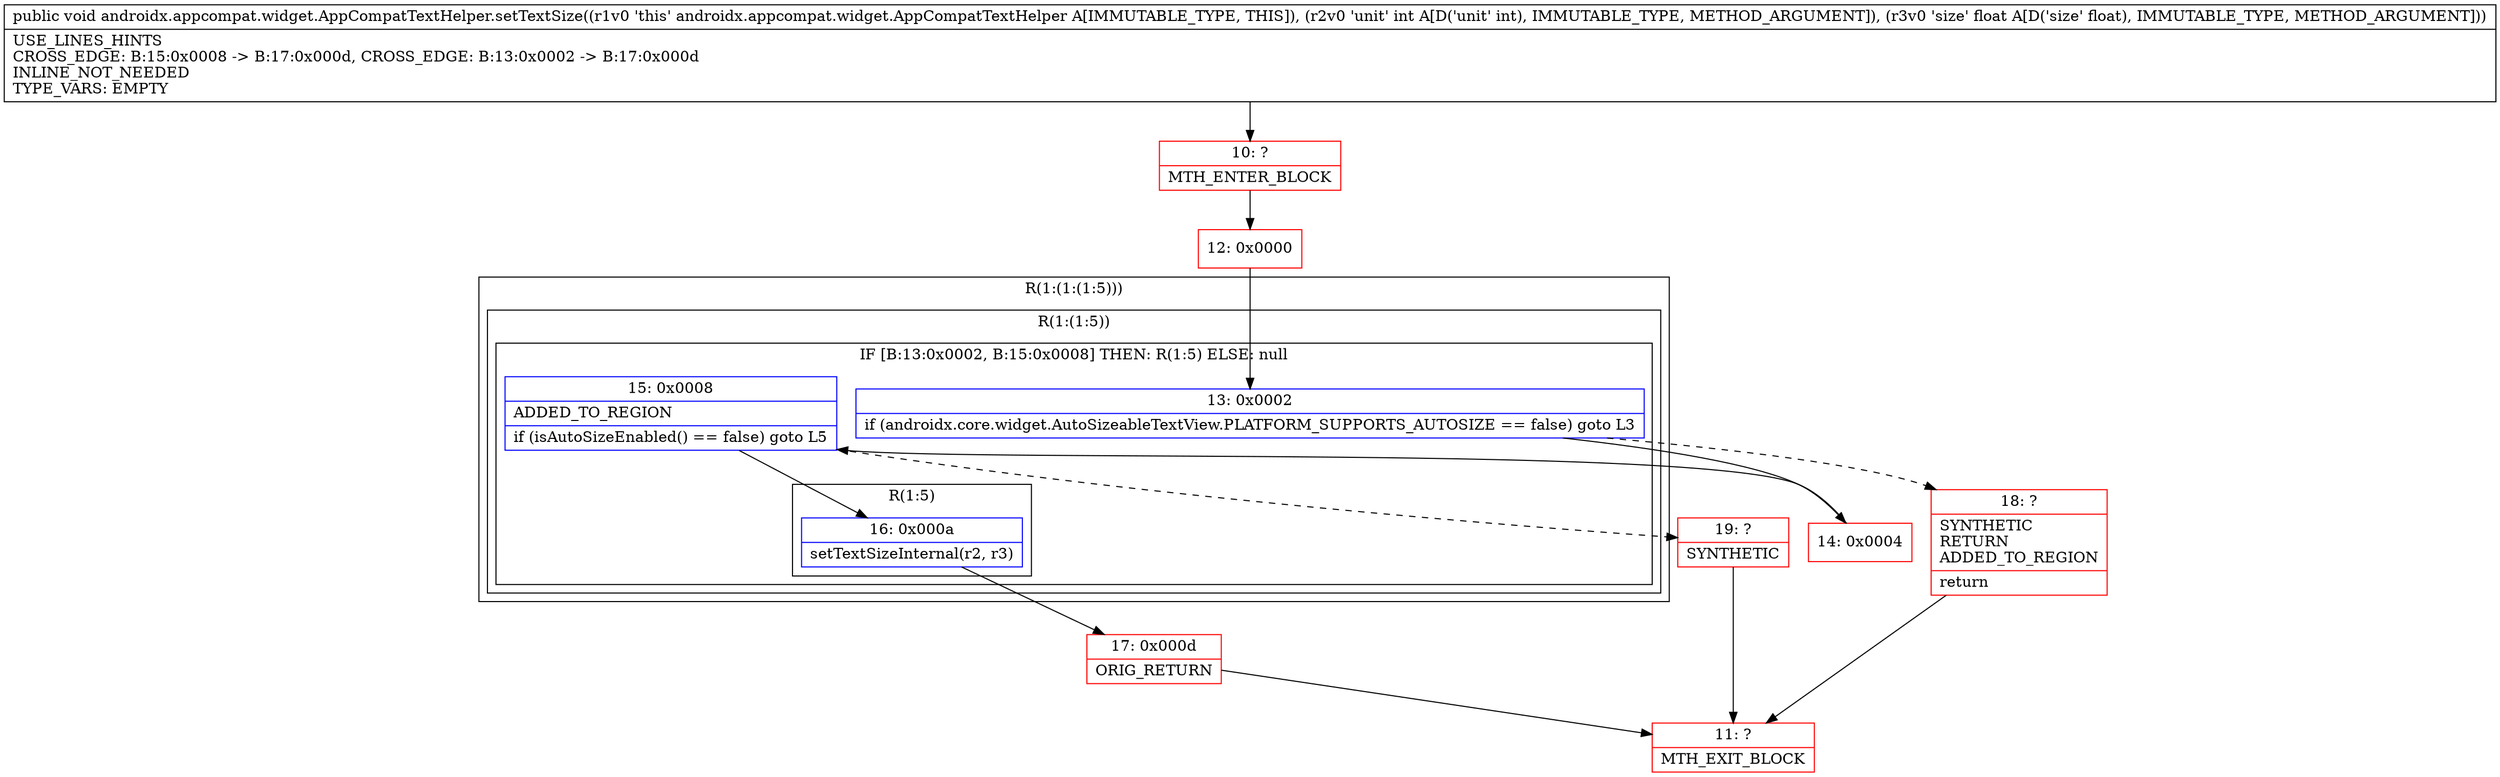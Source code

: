 digraph "CFG forandroidx.appcompat.widget.AppCompatTextHelper.setTextSize(IF)V" {
subgraph cluster_Region_702623664 {
label = "R(1:(1:(1:5)))";
node [shape=record,color=blue];
subgraph cluster_Region_1424728249 {
label = "R(1:(1:5))";
node [shape=record,color=blue];
subgraph cluster_IfRegion_1290065264 {
label = "IF [B:13:0x0002, B:15:0x0008] THEN: R(1:5) ELSE: null";
node [shape=record,color=blue];
Node_13 [shape=record,label="{13\:\ 0x0002|if (androidx.core.widget.AutoSizeableTextView.PLATFORM_SUPPORTS_AUTOSIZE == false) goto L3\l}"];
Node_15 [shape=record,label="{15\:\ 0x0008|ADDED_TO_REGION\l|if (isAutoSizeEnabled() == false) goto L5\l}"];
subgraph cluster_Region_2120273420 {
label = "R(1:5)";
node [shape=record,color=blue];
Node_16 [shape=record,label="{16\:\ 0x000a|setTextSizeInternal(r2, r3)\l}"];
}
}
}
}
Node_10 [shape=record,color=red,label="{10\:\ ?|MTH_ENTER_BLOCK\l}"];
Node_12 [shape=record,color=red,label="{12\:\ 0x0000}"];
Node_14 [shape=record,color=red,label="{14\:\ 0x0004}"];
Node_17 [shape=record,color=red,label="{17\:\ 0x000d|ORIG_RETURN\l}"];
Node_11 [shape=record,color=red,label="{11\:\ ?|MTH_EXIT_BLOCK\l}"];
Node_19 [shape=record,color=red,label="{19\:\ ?|SYNTHETIC\l}"];
Node_18 [shape=record,color=red,label="{18\:\ ?|SYNTHETIC\lRETURN\lADDED_TO_REGION\l|return\l}"];
MethodNode[shape=record,label="{public void androidx.appcompat.widget.AppCompatTextHelper.setTextSize((r1v0 'this' androidx.appcompat.widget.AppCompatTextHelper A[IMMUTABLE_TYPE, THIS]), (r2v0 'unit' int A[D('unit' int), IMMUTABLE_TYPE, METHOD_ARGUMENT]), (r3v0 'size' float A[D('size' float), IMMUTABLE_TYPE, METHOD_ARGUMENT]))  | USE_LINES_HINTS\lCROSS_EDGE: B:15:0x0008 \-\> B:17:0x000d, CROSS_EDGE: B:13:0x0002 \-\> B:17:0x000d\lINLINE_NOT_NEEDED\lTYPE_VARS: EMPTY\l}"];
MethodNode -> Node_10;Node_13 -> Node_14;
Node_13 -> Node_18[style=dashed];
Node_15 -> Node_16;
Node_15 -> Node_19[style=dashed];
Node_16 -> Node_17;
Node_10 -> Node_12;
Node_12 -> Node_13;
Node_14 -> Node_15;
Node_17 -> Node_11;
Node_19 -> Node_11;
Node_18 -> Node_11;
}

